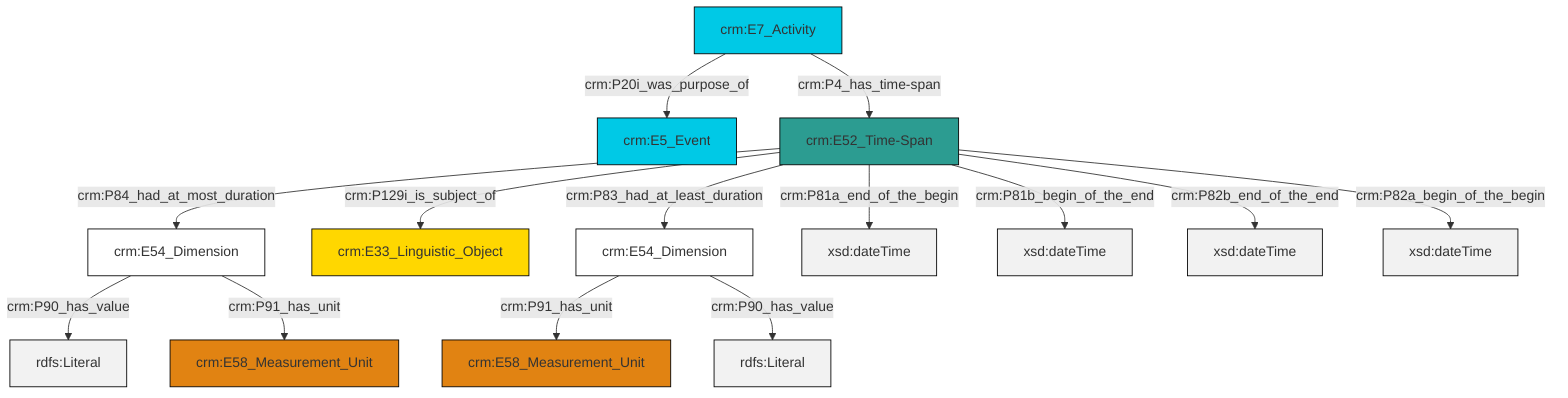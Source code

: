 graph TD
classDef Literal fill:#f2f2f2,stroke:#000000;
classDef CRM_Entity fill:#FFFFFF,stroke:#000000;
classDef Temporal_Entity fill:#00C9E6, stroke:#000000;
classDef Type fill:#E18312, stroke:#000000;
classDef Time-Span fill:#2C9C91, stroke:#000000;
classDef Appellation fill:#FFEB7F, stroke:#000000;
classDef Place fill:#008836, stroke:#000000;
classDef Persistent_Item fill:#B266B2, stroke:#000000;
classDef Conceptual_Object fill:#FFD700, stroke:#000000;
classDef Physical_Thing fill:#D2B48C, stroke:#000000;
classDef Actor fill:#f58aad, stroke:#000000;
classDef PC_Classes fill:#4ce600, stroke:#000000;
classDef Multi fill:#cccccc,stroke:#000000;

6["crm:E7_Activity"]:::Temporal_Entity -->|crm:P4_has_time-span| 4["crm:E52_Time-Span"]:::Time-Span
7["crm:E54_Dimension"]:::CRM_Entity -->|crm:P91_has_unit| 8["crm:E58_Measurement_Unit"]:::Type
4["crm:E52_Time-Span"]:::Time-Span -->|crm:P129i_is_subject_of| 9["crm:E33_Linguistic_Object"]:::Conceptual_Object
10["crm:E54_Dimension"]:::CRM_Entity -->|crm:P90_has_value| 11[rdfs:Literal]:::Literal
4["crm:E52_Time-Span"]:::Time-Span -->|crm:P81a_end_of_the_begin| 12[xsd:dateTime]:::Literal
6["crm:E7_Activity"]:::Temporal_Entity -->|crm:P20i_was_purpose_of| 0["crm:E5_Event"]:::Temporal_Entity
4["crm:E52_Time-Span"]:::Time-Span -->|crm:P84_had_at_most_duration| 10["crm:E54_Dimension"]:::CRM_Entity
4["crm:E52_Time-Span"]:::Time-Span -->|crm:P81b_begin_of_the_end| 17[xsd:dateTime]:::Literal
4["crm:E52_Time-Span"]:::Time-Span -->|crm:P82b_end_of_the_end| 18[xsd:dateTime]:::Literal
4["crm:E52_Time-Span"]:::Time-Span -->|crm:P83_had_at_least_duration| 7["crm:E54_Dimension"]:::CRM_Entity
10["crm:E54_Dimension"]:::CRM_Entity -->|crm:P91_has_unit| 2["crm:E58_Measurement_Unit"]:::Type
7["crm:E54_Dimension"]:::CRM_Entity -->|crm:P90_has_value| 20[rdfs:Literal]:::Literal
4["crm:E52_Time-Span"]:::Time-Span -->|crm:P82a_begin_of_the_begin| 21[xsd:dateTime]:::Literal